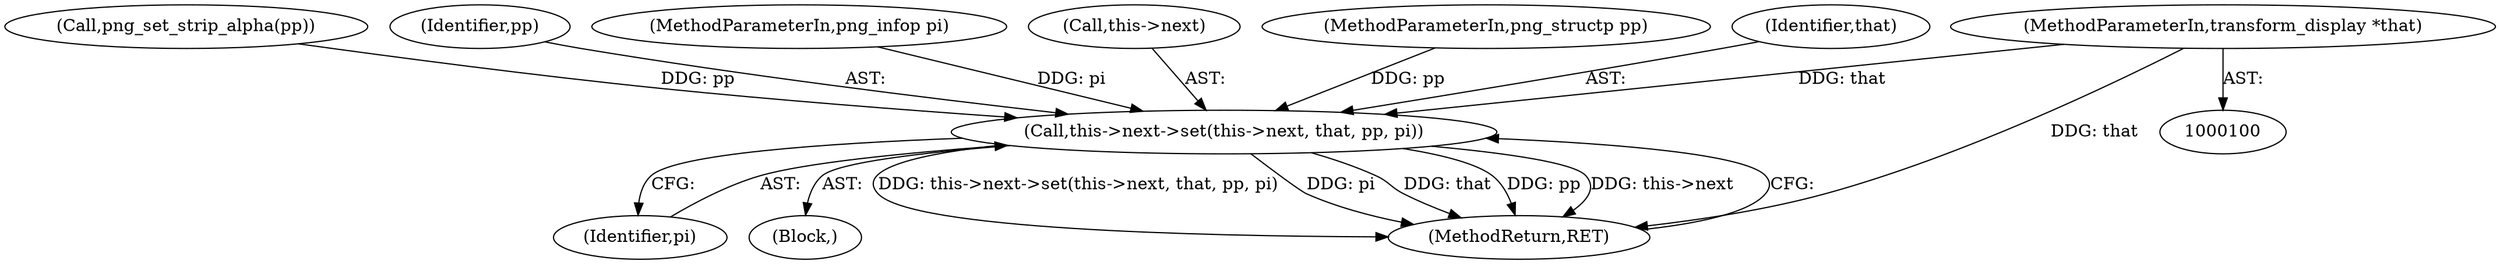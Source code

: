 digraph "0_Android_9d4853418ab2f754c2b63e091c29c5529b8b86ca_87@pointer" {
"1000102" [label="(MethodParameterIn,transform_display *that)"];
"1000108" [label="(Call,this->next->set(this->next, that, pp, pi))"];
"1000114" [label="(Identifier,pi)"];
"1000106" [label="(Call,png_set_strip_alpha(pp))"];
"1000105" [label="(Block,)"];
"1000113" [label="(Identifier,pp)"];
"1000104" [label="(MethodParameterIn,png_infop pi)"];
"1000109" [label="(Call,this->next)"];
"1000108" [label="(Call,this->next->set(this->next, that, pp, pi))"];
"1000103" [label="(MethodParameterIn,png_structp pp)"];
"1000112" [label="(Identifier,that)"];
"1000102" [label="(MethodParameterIn,transform_display *that)"];
"1000115" [label="(MethodReturn,RET)"];
"1000102" -> "1000100"  [label="AST: "];
"1000102" -> "1000115"  [label="DDG: that"];
"1000102" -> "1000108"  [label="DDG: that"];
"1000108" -> "1000105"  [label="AST: "];
"1000108" -> "1000114"  [label="CFG: "];
"1000109" -> "1000108"  [label="AST: "];
"1000112" -> "1000108"  [label="AST: "];
"1000113" -> "1000108"  [label="AST: "];
"1000114" -> "1000108"  [label="AST: "];
"1000115" -> "1000108"  [label="CFG: "];
"1000108" -> "1000115"  [label="DDG: this->next->set(this->next, that, pp, pi)"];
"1000108" -> "1000115"  [label="DDG: pi"];
"1000108" -> "1000115"  [label="DDG: that"];
"1000108" -> "1000115"  [label="DDG: pp"];
"1000108" -> "1000115"  [label="DDG: this->next"];
"1000106" -> "1000108"  [label="DDG: pp"];
"1000103" -> "1000108"  [label="DDG: pp"];
"1000104" -> "1000108"  [label="DDG: pi"];
}
